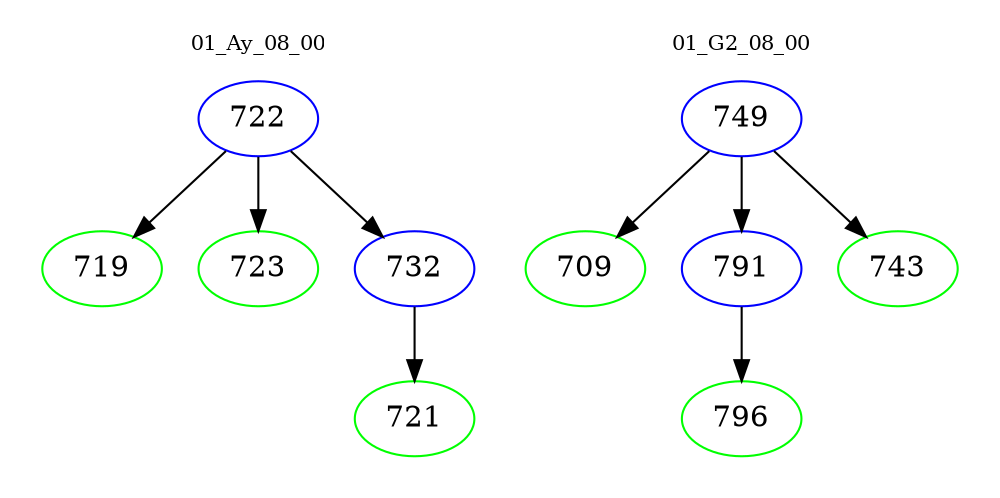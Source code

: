 digraph{
subgraph cluster_0 {
color = white
label = "01_Ay_08_00";
fontsize=10;
T0_722 [label="722", color="blue"]
T0_722 -> T0_719 [color="black"]
T0_719 [label="719", color="green"]
T0_722 -> T0_723 [color="black"]
T0_723 [label="723", color="green"]
T0_722 -> T0_732 [color="black"]
T0_732 [label="732", color="blue"]
T0_732 -> T0_721 [color="black"]
T0_721 [label="721", color="green"]
}
subgraph cluster_1 {
color = white
label = "01_G2_08_00";
fontsize=10;
T1_749 [label="749", color="blue"]
T1_749 -> T1_709 [color="black"]
T1_709 [label="709", color="green"]
T1_749 -> T1_791 [color="black"]
T1_791 [label="791", color="blue"]
T1_791 -> T1_796 [color="black"]
T1_796 [label="796", color="green"]
T1_749 -> T1_743 [color="black"]
T1_743 [label="743", color="green"]
}
}
